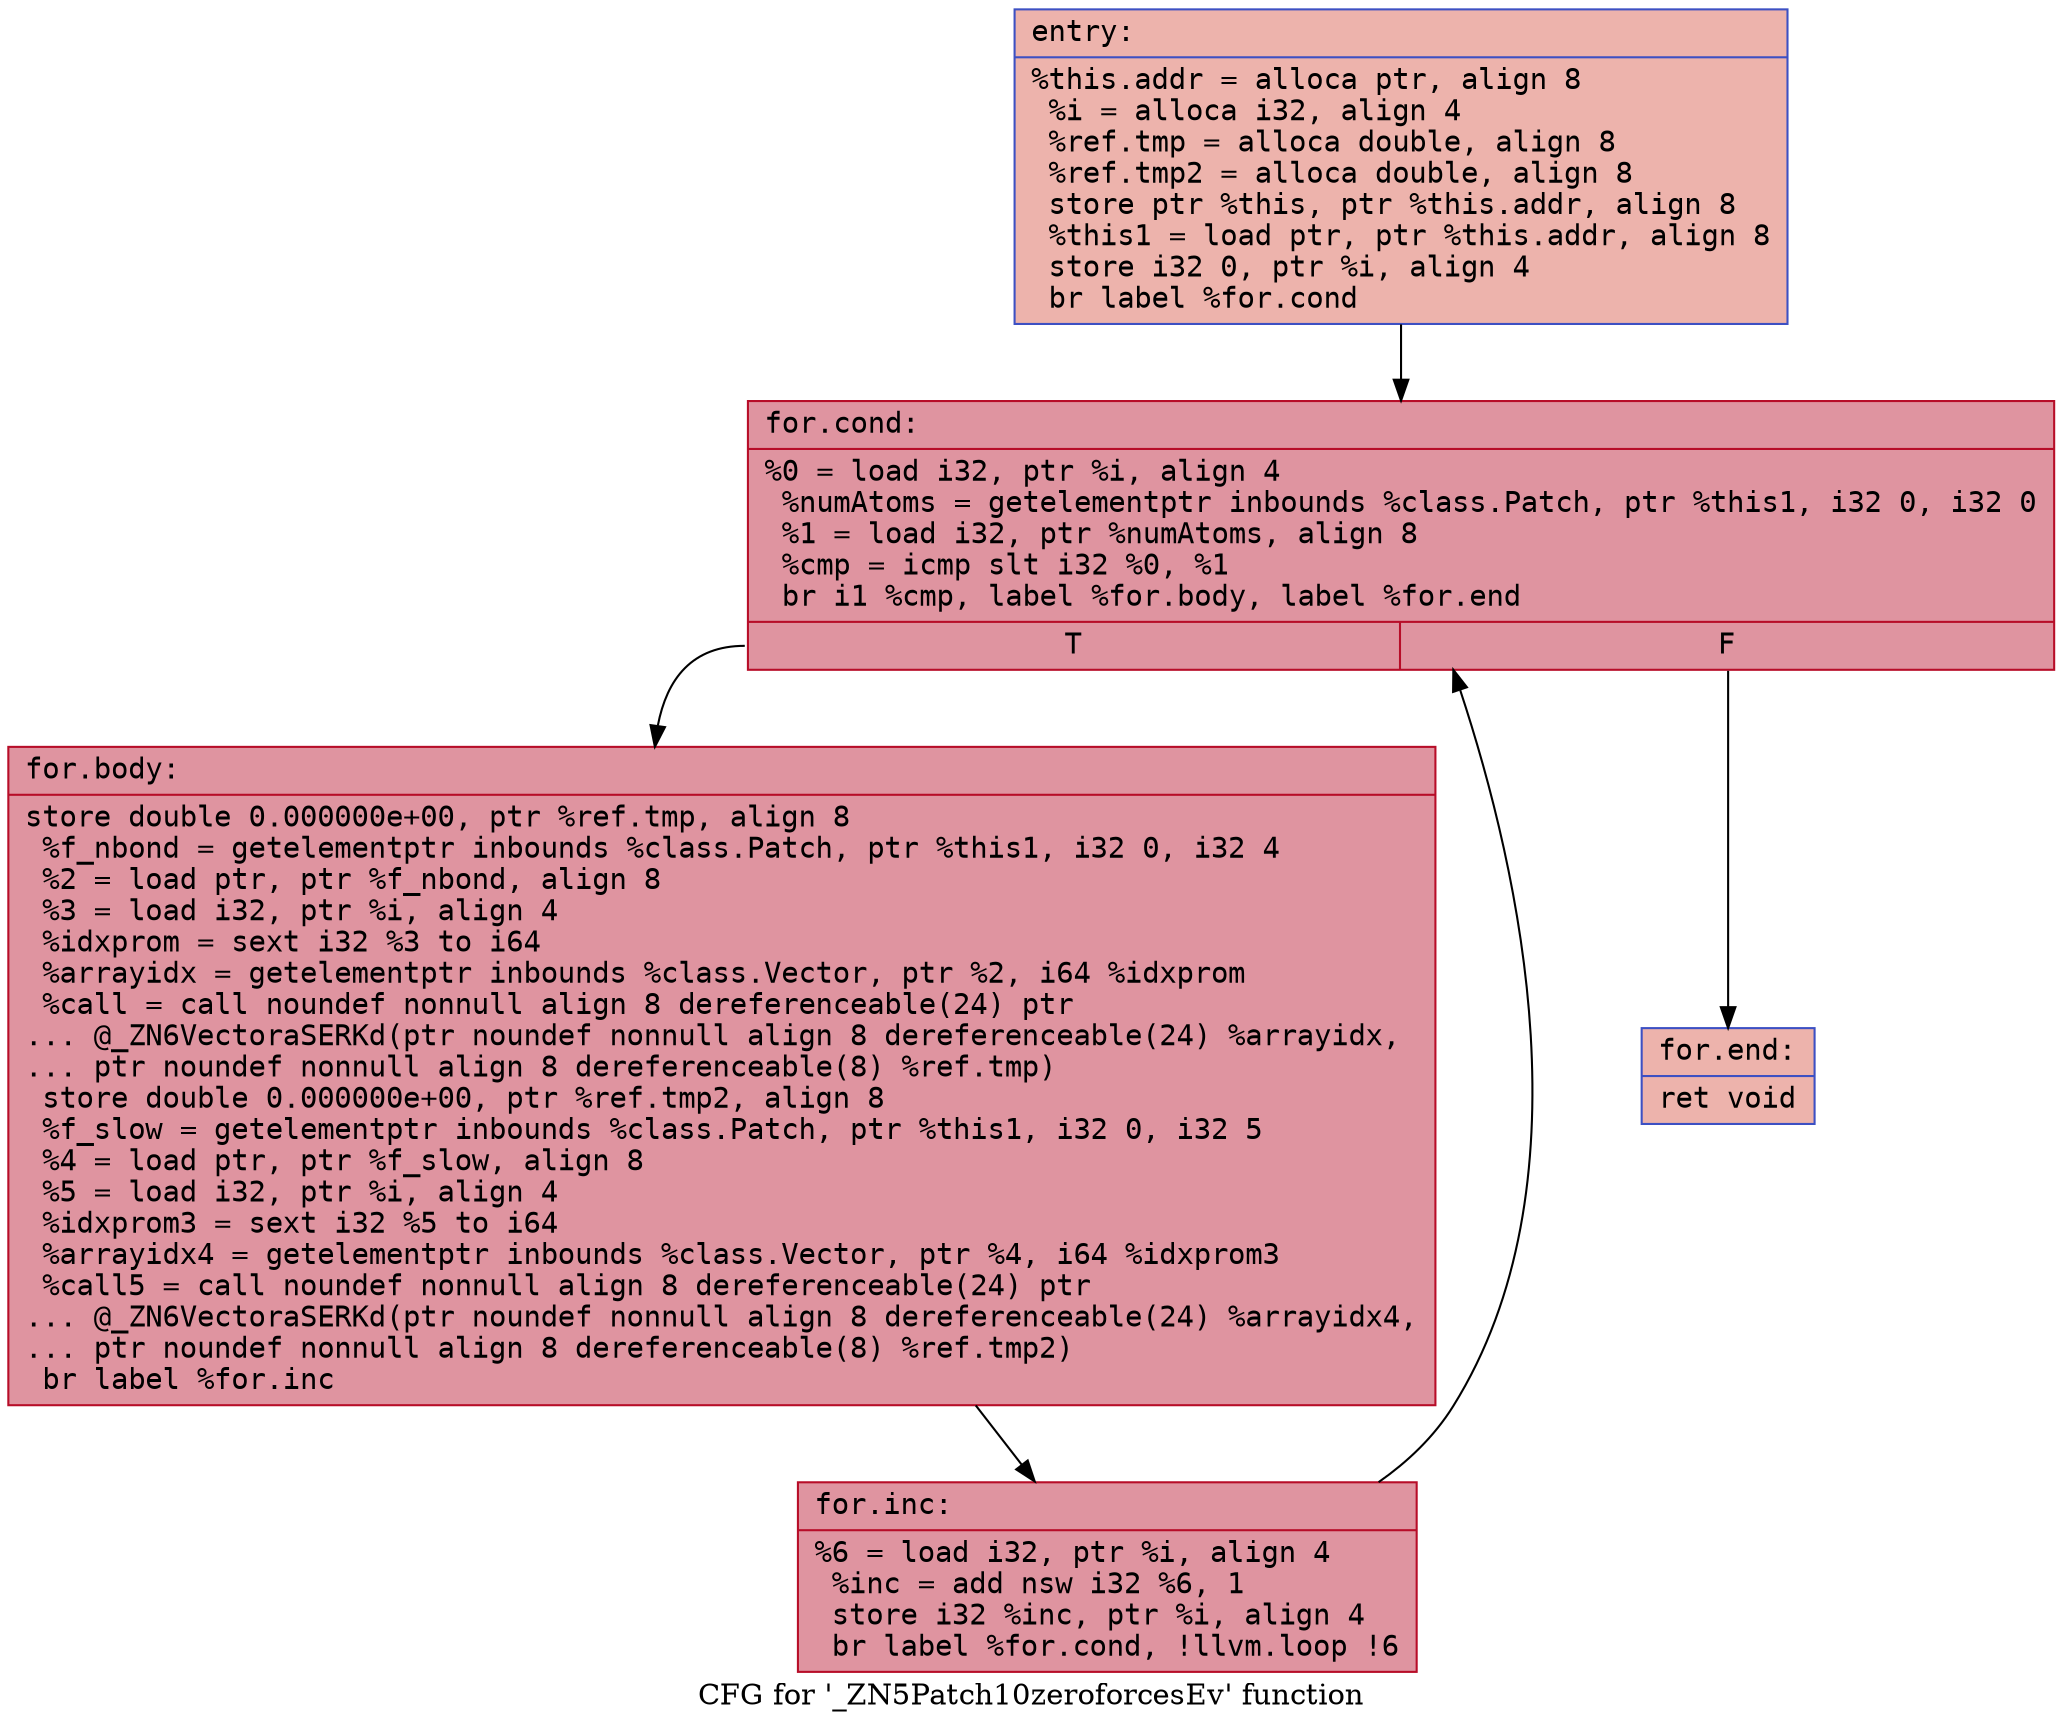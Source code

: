 digraph "CFG for '_ZN5Patch10zeroforcesEv' function" {
	label="CFG for '_ZN5Patch10zeroforcesEv' function";

	Node0x55fb27d6a0b0 [shape=record,color="#3d50c3ff", style=filled, fillcolor="#d6524470" fontname="Courier",label="{entry:\l|  %this.addr = alloca ptr, align 8\l  %i = alloca i32, align 4\l  %ref.tmp = alloca double, align 8\l  %ref.tmp2 = alloca double, align 8\l  store ptr %this, ptr %this.addr, align 8\l  %this1 = load ptr, ptr %this.addr, align 8\l  store i32 0, ptr %i, align 4\l  br label %for.cond\l}"];
	Node0x55fb27d6a0b0 -> Node0x55fb27d6a490[tooltip="entry -> for.cond\nProbability 100.00%" ];
	Node0x55fb27d6a490 [shape=record,color="#b70d28ff", style=filled, fillcolor="#b70d2870" fontname="Courier",label="{for.cond:\l|  %0 = load i32, ptr %i, align 4\l  %numAtoms = getelementptr inbounds %class.Patch, ptr %this1, i32 0, i32 0\l  %1 = load i32, ptr %numAtoms, align 8\l  %cmp = icmp slt i32 %0, %1\l  br i1 %cmp, label %for.body, label %for.end\l|{<s0>T|<s1>F}}"];
	Node0x55fb27d6a490:s0 -> Node0x55fb27d6a820[tooltip="for.cond -> for.body\nProbability 96.88%" ];
	Node0x55fb27d6a490:s1 -> Node0x55fb27d6a8a0[tooltip="for.cond -> for.end\nProbability 3.12%" ];
	Node0x55fb27d6a820 [shape=record,color="#b70d28ff", style=filled, fillcolor="#b70d2870" fontname="Courier",label="{for.body:\l|  store double 0.000000e+00, ptr %ref.tmp, align 8\l  %f_nbond = getelementptr inbounds %class.Patch, ptr %this1, i32 0, i32 4\l  %2 = load ptr, ptr %f_nbond, align 8\l  %3 = load i32, ptr %i, align 4\l  %idxprom = sext i32 %3 to i64\l  %arrayidx = getelementptr inbounds %class.Vector, ptr %2, i64 %idxprom\l  %call = call noundef nonnull align 8 dereferenceable(24) ptr\l... @_ZN6VectoraSERKd(ptr noundef nonnull align 8 dereferenceable(24) %arrayidx,\l... ptr noundef nonnull align 8 dereferenceable(8) %ref.tmp)\l  store double 0.000000e+00, ptr %ref.tmp2, align 8\l  %f_slow = getelementptr inbounds %class.Patch, ptr %this1, i32 0, i32 5\l  %4 = load ptr, ptr %f_slow, align 8\l  %5 = load i32, ptr %i, align 4\l  %idxprom3 = sext i32 %5 to i64\l  %arrayidx4 = getelementptr inbounds %class.Vector, ptr %4, i64 %idxprom3\l  %call5 = call noundef nonnull align 8 dereferenceable(24) ptr\l... @_ZN6VectoraSERKd(ptr noundef nonnull align 8 dereferenceable(24) %arrayidx4,\l... ptr noundef nonnull align 8 dereferenceable(8) %ref.tmp2)\l  br label %for.inc\l}"];
	Node0x55fb27d6a820 -> Node0x55fb27d6b6f0[tooltip="for.body -> for.inc\nProbability 100.00%" ];
	Node0x55fb27d6b6f0 [shape=record,color="#b70d28ff", style=filled, fillcolor="#b70d2870" fontname="Courier",label="{for.inc:\l|  %6 = load i32, ptr %i, align 4\l  %inc = add nsw i32 %6, 1\l  store i32 %inc, ptr %i, align 4\l  br label %for.cond, !llvm.loop !6\l}"];
	Node0x55fb27d6b6f0 -> Node0x55fb27d6a490[tooltip="for.inc -> for.cond\nProbability 100.00%" ];
	Node0x55fb27d6a8a0 [shape=record,color="#3d50c3ff", style=filled, fillcolor="#d6524470" fontname="Courier",label="{for.end:\l|  ret void\l}"];
}
